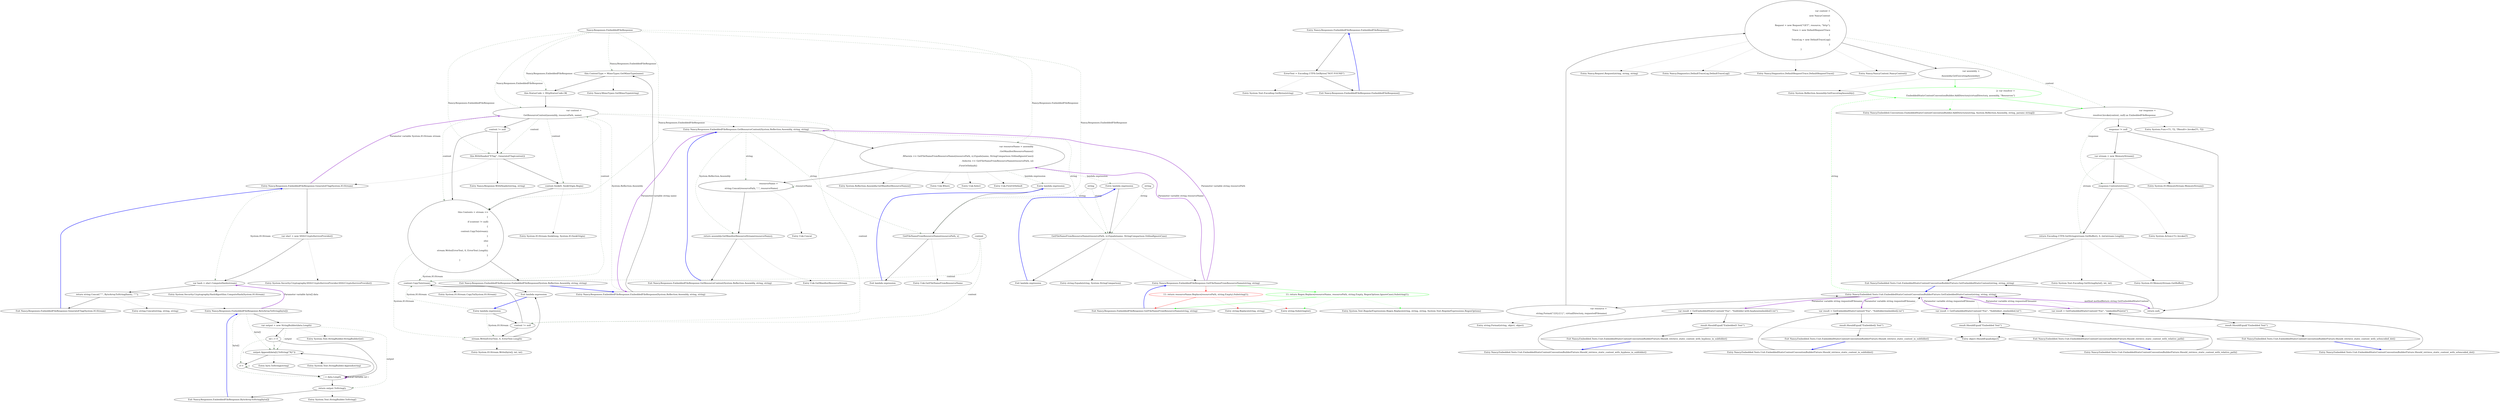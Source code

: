 digraph  {
n67 [label="Nancy.Responses.EmbeddedFileResponse", span=""];
n68 [label=content, span=""];
n69 [label=string, span=""];
n70 [label=string, span=""];
n0 [cluster="Nancy.Responses.EmbeddedFileResponse.EmbeddedFileResponse()", label="Entry Nancy.Responses.EmbeddedFileResponse.EmbeddedFileResponse()", span="13-13"];
n1 [cluster="Nancy.Responses.EmbeddedFileResponse.EmbeddedFileResponse()", label="ErrorText = Encoding.UTF8.GetBytes(''NOT FOUND'')", span="15-15"];
n2 [cluster="Nancy.Responses.EmbeddedFileResponse.EmbeddedFileResponse()", label="Exit Nancy.Responses.EmbeddedFileResponse.EmbeddedFileResponse()", span="13-13"];
n3 [cluster="System.Text.Encoding.GetBytes(string)", label="Entry System.Text.Encoding.GetBytes(string)", span="0-0"];
n4 [cluster="Nancy.Responses.EmbeddedFileResponse.EmbeddedFileResponse(System.Reflection.Assembly, string, string)", label="Entry Nancy.Responses.EmbeddedFileResponse.EmbeddedFileResponse(System.Reflection.Assembly, string, string)", span="18-18"];
n5 [cluster="Nancy.Responses.EmbeddedFileResponse.EmbeddedFileResponse(System.Reflection.Assembly, string, string)", label="this.ContentType = MimeTypes.GetMimeType(name)", span="20-20"];
n7 [cluster="Nancy.Responses.EmbeddedFileResponse.EmbeddedFileResponse(System.Reflection.Assembly, string, string)", label="var content =\r\n                    GetResourceContent(assembly, resourcePath, name)", span="23-24"];
n6 [cluster="Nancy.Responses.EmbeddedFileResponse.EmbeddedFileResponse(System.Reflection.Assembly, string, string)", label="this.StatusCode = HttpStatusCode.OK", span="21-21"];
n13 [cluster="Nancy.MimeTypes.GetMimeType(string)", label="Entry Nancy.MimeTypes.GetMimeType(string)", span="591-591"];
n8 [cluster="Nancy.Responses.EmbeddedFileResponse.EmbeddedFileResponse(System.Reflection.Assembly, string, string)", label="content != null", span="26-26"];
n14 [cluster="Nancy.Responses.EmbeddedFileResponse.GetResourceContent(System.Reflection.Assembly, string, string)", label="Entry Nancy.Responses.EmbeddedFileResponse.GetResourceContent(System.Reflection.Assembly, string, string)", span="45-45"];
n9 [cluster="Nancy.Responses.EmbeddedFileResponse.EmbeddedFileResponse(System.Reflection.Assembly, string, string)", label="this.WithHeader(''ETag'', GenerateETag(content))", span="28-28"];
n10 [cluster="Nancy.Responses.EmbeddedFileResponse.EmbeddedFileResponse(System.Reflection.Assembly, string, string)", label="content.Seek(0, SeekOrigin.Begin)", span="29-29"];
n11 [cluster="Nancy.Responses.EmbeddedFileResponse.EmbeddedFileResponse(System.Reflection.Assembly, string, string)", label="this.Contents = stream =>\r\n            {\r\n                if (content != null)\r\n                {\r\n                    content.CopyTo(stream);\r\n                }\r\n                else\r\n                {\r\n                    stream.Write(ErrorText, 0, ErrorText.Length);\r\n                }\r\n            }", span="32-42"];
n19 [cluster="lambda expression", label="content != null", span="34-34"];
n20 [cluster="lambda expression", label="content.CopyTo(stream)", span="36-36"];
n15 [cluster="Nancy.Responses.EmbeddedFileResponse.GenerateETag(System.IO.Stream)", label="Entry Nancy.Responses.EmbeddedFileResponse.GenerateETag(System.IO.Stream)", span="64-64"];
n16 [cluster="Nancy.Response.WithHeader(string, string)", label="Entry Nancy.Response.WithHeader(string, string)", span="101-101"];
n17 [cluster="System.IO.Stream.Seek(long, System.IO.SeekOrigin)", label="Entry System.IO.Stream.Seek(long, System.IO.SeekOrigin)", span="0-0"];
n12 [cluster="Nancy.Responses.EmbeddedFileResponse.EmbeddedFileResponse(System.Reflection.Assembly, string, string)", label="Exit Nancy.Responses.EmbeddedFileResponse.EmbeddedFileResponse(System.Reflection.Assembly, string, string)", span="18-18"];
n21 [cluster="lambda expression", label="stream.Write(ErrorText, 0, ErrorText.Length)", span="40-40"];
n18 [cluster="lambda expression", label="Entry lambda expression", span="32-42"];
n22 [cluster="lambda expression", label="Exit lambda expression", span="32-42"];
n24 [cluster="System.IO.Stream.Write(byte[], int, int)", label="Entry System.IO.Stream.Write(byte[], int, int)", span="0-0"];
n23 [cluster="System.IO.Stream.CopyTo(System.IO.Stream)", label="Entry System.IO.Stream.CopyTo(System.IO.Stream)", span="0-0"];
n25 [cluster="Nancy.Responses.EmbeddedFileResponse.GetResourceContent(System.Reflection.Assembly, string, string)", label="var resourceName = assembly\r\n                .GetManifestResourceNames()\r\n                .Where(x => GetFileNameFromResourceName(resourcePath, x).Equals(name, StringComparison.OrdinalIgnoreCase))\r\n                .Select(x => GetFileNameFromResourceName(resourcePath, x))\r\n                .FirstOrDefault()", span="47-51"];
n36 [cluster="lambda expression", label="GetFileNameFromResourceName(resourcePath, x).Equals(name, StringComparison.OrdinalIgnoreCase)", span="49-49"];
n41 [cluster="lambda expression", label="GetFileNameFromResourceName(resourcePath, x)", span="50-50"];
n26 [cluster="Nancy.Responses.EmbeddedFileResponse.GetResourceContent(System.Reflection.Assembly, string, string)", label="resourceName =\r\n                string.Concat(resourcePath, ''.'', resourceName)", span="53-54"];
n27 [cluster="Nancy.Responses.EmbeddedFileResponse.GetResourceContent(System.Reflection.Assembly, string, string)", label="return assembly.GetManifestResourceStream(resourceName);", span="56-56"];
n29 [cluster="System.Reflection.Assembly.GetManifestResourceNames()", label="Entry System.Reflection.Assembly.GetManifestResourceNames()", span="0-0"];
n30 [cluster="Unk.Where", label="Entry Unk.Where", span=""];
n31 [cluster="Unk.Select", label="Entry Unk.Select", span=""];
n32 [cluster="Unk.FirstOrDefault", label="Entry Unk.FirstOrDefault", span=""];
n35 [cluster="lambda expression", label="Entry lambda expression", span="49-49"];
n40 [cluster="lambda expression", label="Entry lambda expression", span="50-50"];
n33 [cluster="Unk.Concat", label="Entry Unk.Concat", span=""];
n28 [cluster="Nancy.Responses.EmbeddedFileResponse.GetResourceContent(System.Reflection.Assembly, string, string)", label="Exit Nancy.Responses.EmbeddedFileResponse.GetResourceContent(System.Reflection.Assembly, string, string)", span="45-45"];
n34 [cluster="Unk.GetManifestResourceStream", label="Entry Unk.GetManifestResourceStream", span=""];
n37 [cluster="lambda expression", label="Exit lambda expression", span="49-49"];
n38 [cluster="Nancy.Responses.EmbeddedFileResponse.GetFileNameFromResourceName(string, string)", label="Entry Nancy.Responses.EmbeddedFileResponse.GetFileNameFromResourceName(string, string)", span="59-59"];
n39 [cluster="string.Equals(string, System.StringComparison)", label="Entry string.Equals(string, System.StringComparison)", span="0-0"];
n42 [cluster="lambda expression", label="Exit lambda expression", span="50-50"];
n43 [cluster="Unk.GetFileNameFromResourceName", label="Entry Unk.GetFileNameFromResourceName", span=""];
n44 [cluster="Nancy.Responses.EmbeddedFileResponse.GetFileNameFromResourceName(string, string)", color=red, community=0, label="11: return resourceName.Replace(resourcePath, string.Empty).Substring(1);", span="61-61"];
n45 [cluster="Nancy.Responses.EmbeddedFileResponse.GetFileNameFromResourceName(string, string)", label="Exit Nancy.Responses.EmbeddedFileResponse.GetFileNameFromResourceName(string, string)", span="59-59"];
n46 [cluster="string.Replace(string, string)", label="Entry string.Replace(string, string)", span="0-0"];
n47 [cluster="string.Substring(int)", label="Entry string.Substring(int)", span="0-0"];
n48 [cluster="Nancy.Responses.EmbeddedFileResponse.GenerateETag(System.IO.Stream)", label="var sha1 = new SHA1CryptoServiceProvider()", span="66-66"];
n49 [cluster="Nancy.Responses.EmbeddedFileResponse.GenerateETag(System.IO.Stream)", label="var hash = sha1.ComputeHash(stream)", span="68-68"];
n52 [cluster="System.Security.Cryptography.SHA1CryptoServiceProvider.SHA1CryptoServiceProvider()", label="Entry System.Security.Cryptography.SHA1CryptoServiceProvider.SHA1CryptoServiceProvider()", span="0-0"];
n50 [cluster="Nancy.Responses.EmbeddedFileResponse.GenerateETag(System.IO.Stream)", label="return string.Concat(''\'''', ByteArrayToString(hash), ''\'''');", span="69-69"];
n53 [cluster="System.Security.Cryptography.HashAlgorithm.ComputeHash(System.IO.Stream)", label="Entry System.Security.Cryptography.HashAlgorithm.ComputeHash(System.IO.Stream)", span="0-0"];
n51 [cluster="Nancy.Responses.EmbeddedFileResponse.GenerateETag(System.IO.Stream)", label="Exit Nancy.Responses.EmbeddedFileResponse.GenerateETag(System.IO.Stream)", span="64-64"];
n54 [cluster="Nancy.Responses.EmbeddedFileResponse.ByteArrayToString(byte[])", label="Entry Nancy.Responses.EmbeddedFileResponse.ByteArrayToString(byte[])", span="73-73"];
n55 [cluster="string.Concat(string, string, string)", label="Entry string.Concat(string, string, string)", span="0-0"];
n56 [cluster="Nancy.Responses.EmbeddedFileResponse.ByteArrayToString(byte[])", label="var output = new StringBuilder(data.Length)", span="75-75"];
n58 [cluster="Nancy.Responses.EmbeddedFileResponse.ByteArrayToString(byte[])", label="i < data.Length", span="76-76"];
n59 [cluster="Nancy.Responses.EmbeddedFileResponse.ByteArrayToString(byte[])", label="output.Append(data[i].ToString(''X2''))", span="78-78"];
n57 [cluster="Nancy.Responses.EmbeddedFileResponse.ByteArrayToString(byte[])", label="int i = 0", span="76-76"];
n63 [cluster="System.Text.StringBuilder.StringBuilder(int)", label="Entry System.Text.StringBuilder.StringBuilder(int)", span="0-0"];
n61 [cluster="Nancy.Responses.EmbeddedFileResponse.ByteArrayToString(byte[])", label="return output.ToString();", span="81-81"];
n60 [cluster="Nancy.Responses.EmbeddedFileResponse.ByteArrayToString(byte[])", label="i++", span="76-76"];
n64 [cluster="byte.ToString(string)", label="Entry byte.ToString(string)", span="0-0"];
n65 [cluster="System.Text.StringBuilder.Append(string)", label="Entry System.Text.StringBuilder.Append(string)", span="0-0"];
n62 [cluster="Nancy.Responses.EmbeddedFileResponse.ByteArrayToString(byte[])", label="Exit Nancy.Responses.EmbeddedFileResponse.ByteArrayToString(byte[])", span="73-73"];
n66 [cluster="System.Text.StringBuilder.ToString()", label="Entry System.Text.StringBuilder.ToString()", span="0-0"];
d44 [cluster="Nancy.Responses.EmbeddedFileResponse.GetFileNameFromResourceName(string, string)", color=green, community=0, label="11: return Regex.Replace(resourceName, resourcePath, string.Empty, RegexOptions.IgnoreCase).Substring(1);", span="62-62"];
d46 [cluster="System.Text.RegularExpressions.Regex.Replace(string, string, string, System.Text.RegularExpressions.RegexOptions)", label="Entry System.Text.RegularExpressions.Regex.Replace(string, string, string, System.Text.RegularExpressions.RegexOptions)", span="0-0"];
m0_31 [cluster="Nancy.Request.Request(string, string, string)", file="EmbeddedStaticContentConventionBuilderFixture.cs", label="Entry Nancy.Request.Request(string, string, string)", span="30-30"];
m0_5 [cluster="object.ShouldEqual(object)", file="EmbeddedStaticContentConventionBuilderFixture.cs", label="Entry object.ShouldEqual(object)", span="105-105"];
m0_14 [cluster="Nancy.Embedded.Tests.Unit.EmbeddedStaticContentConventionBuilderFixture.Should_retrieve_static_content_with_relative_path()", file="EmbeddedStaticContentConventionBuilderFixture.cs", label="Entry Nancy.Embedded.Tests.Unit.EmbeddedStaticContentConventionBuilderFixture.Should_retrieve_static_content_with_relative_path()", span="50-50"];
m0_15 [cluster="Nancy.Embedded.Tests.Unit.EmbeddedStaticContentConventionBuilderFixture.Should_retrieve_static_content_with_relative_path()", file="EmbeddedStaticContentConventionBuilderFixture.cs", label="var result = GetEmbeddedStaticContent(''Foo'', ''Subfolder/../embedded.txt'')", span="54-54"];
m0_16 [cluster="Nancy.Embedded.Tests.Unit.EmbeddedStaticContentConventionBuilderFixture.Should_retrieve_static_content_with_relative_path()", file="EmbeddedStaticContentConventionBuilderFixture.cs", label="result.ShouldEqual(''Embedded Text'')", span="57-57"];
m0_17 [cluster="Nancy.Embedded.Tests.Unit.EmbeddedStaticContentConventionBuilderFixture.Should_retrieve_static_content_with_relative_path()", file="EmbeddedStaticContentConventionBuilderFixture.cs", label="Exit Nancy.Embedded.Tests.Unit.EmbeddedStaticContentConventionBuilderFixture.Should_retrieve_static_content_with_relative_path()", span="50-50"];
m0_33 [cluster="Nancy.Diagnostics.DefaultTraceLog.DefaultTraceLog()", file="EmbeddedStaticContentConventionBuilderFixture.cs", label="Entry Nancy.Diagnostics.DefaultTraceLog.DefaultTraceLog()", span="15-15"];
m0_29 [cluster="string.Format(string, object, object)", file="EmbeddedStaticContentConventionBuilderFixture.cs", label="Entry string.Format(string, object, object)", span="0-0"];
m0_0 [cluster="Nancy.Embedded.Tests.Unit.EmbeddedStaticContentConventionBuilderFixture.Should_retrieve_static_content_with_urlencoded_dot()", file="EmbeddedStaticContentConventionBuilderFixture.cs", label="Entry Nancy.Embedded.Tests.Unit.EmbeddedStaticContentConventionBuilderFixture.Should_retrieve_static_content_with_urlencoded_dot()", span="17-17"];
m0_1 [cluster="Nancy.Embedded.Tests.Unit.EmbeddedStaticContentConventionBuilderFixture.Should_retrieve_static_content_with_urlencoded_dot()", file="EmbeddedStaticContentConventionBuilderFixture.cs", label="var result = GetEmbeddedStaticContent(''Foo'', ''embedded%2etxt'')", span="21-21"];
m0_2 [cluster="Nancy.Embedded.Tests.Unit.EmbeddedStaticContentConventionBuilderFixture.Should_retrieve_static_content_with_urlencoded_dot()", file="EmbeddedStaticContentConventionBuilderFixture.cs", label="result.ShouldEqual(''Embedded Text'')", span="24-24"];
m0_3 [cluster="Nancy.Embedded.Tests.Unit.EmbeddedStaticContentConventionBuilderFixture.Should_retrieve_static_content_with_urlencoded_dot()", file="EmbeddedStaticContentConventionBuilderFixture.cs", label="Exit Nancy.Embedded.Tests.Unit.EmbeddedStaticContentConventionBuilderFixture.Should_retrieve_static_content_with_urlencoded_dot()", span="17-17"];
m0_32 [cluster="Nancy.Diagnostics.DefaultRequestTrace.DefaultRequestTrace()", file="EmbeddedStaticContentConventionBuilderFixture.cs", label="Entry Nancy.Diagnostics.DefaultRequestTrace.DefaultRequestTrace()", span="7-7"];
m0_35 [cluster="Nancy.Embedded.Conventions.EmbeddedStaticContentConventionBuilder.AddDirectory(string, System.Reflection.Assembly, string, params string[])", file="EmbeddedStaticContentConventionBuilderFixture.cs", label="Entry Nancy.Embedded.Conventions.EmbeddedStaticContentConventionBuilder.AddDirectory(string, System.Reflection.Assembly, string, params string[])", span="28-28"];
m0_10 [cluster="Nancy.Embedded.Tests.Unit.EmbeddedStaticContentConventionBuilderFixture.Should_retrieve_static_content_with_hyphens_in_subfolder()", file="EmbeddedStaticContentConventionBuilderFixture.cs", label="Entry Nancy.Embedded.Tests.Unit.EmbeddedStaticContentConventionBuilderFixture.Should_retrieve_static_content_with_hyphens_in_subfolder()", span="39-39"];
m0_11 [cluster="Nancy.Embedded.Tests.Unit.EmbeddedStaticContentConventionBuilderFixture.Should_retrieve_static_content_with_hyphens_in_subfolder()", file="EmbeddedStaticContentConventionBuilderFixture.cs", label="var result = GetEmbeddedStaticContent(''Foo'', ''Subfolder-with-hyphen/embedded3.txt'')", span="43-43"];
m0_12 [cluster="Nancy.Embedded.Tests.Unit.EmbeddedStaticContentConventionBuilderFixture.Should_retrieve_static_content_with_hyphens_in_subfolder()", file="EmbeddedStaticContentConventionBuilderFixture.cs", label="result.ShouldEqual(''Embedded3 Text'')", span="46-46"];
m0_13 [cluster="Nancy.Embedded.Tests.Unit.EmbeddedStaticContentConventionBuilderFixture.Should_retrieve_static_content_with_hyphens_in_subfolder()", file="EmbeddedStaticContentConventionBuilderFixture.cs", label="Exit Nancy.Embedded.Tests.Unit.EmbeddedStaticContentConventionBuilderFixture.Should_retrieve_static_content_with_hyphens_in_subfolder()", span="39-39"];
m0_34 [cluster="System.Reflection.Assembly.GetExecutingAssembly()", file="EmbeddedStaticContentConventionBuilderFixture.cs", label="Entry System.Reflection.Assembly.GetExecutingAssembly()", span="0-0"];
m0_40 [cluster="System.Text.Encoding.GetString(byte[], int, int)", file="EmbeddedStaticContentConventionBuilderFixture.cs", label="Entry System.Text.Encoding.GetString(byte[], int, int)", span="0-0"];
m0_30 [cluster="Nancy.NancyContext.NancyContext()", file="EmbeddedStaticContentConventionBuilderFixture.cs", label="Entry Nancy.NancyContext.NancyContext()", span="25-25"];
m0_36 [cluster="System.Func<T1, T2, TResult>.Invoke(T1, T2)", file="EmbeddedStaticContentConventionBuilderFixture.cs", label="Entry System.Func<T1, T2, TResult>.Invoke(T1, T2)", span="0-0"];
m0_38 [cluster="System.Action<T>.Invoke(T)", file="EmbeddedStaticContentConventionBuilderFixture.cs", label="Entry System.Action<T>.Invoke(T)", span="0-0"];
m0_39 [cluster="System.IO.MemoryStream.GetBuffer()", file="EmbeddedStaticContentConventionBuilderFixture.cs", label="Entry System.IO.MemoryStream.GetBuffer()", span="0-0"];
m0_4 [cluster="Nancy.Embedded.Tests.Unit.EmbeddedStaticContentConventionBuilderFixture.GetEmbeddedStaticContent(string, string, string)", file="EmbeddedStaticContentConventionBuilderFixture.cs", label="Entry Nancy.Embedded.Tests.Unit.EmbeddedStaticContentConventionBuilderFixture.GetEmbeddedStaticContent(string, string, string)", span="60-60"];
m0_18 [cluster="Nancy.Embedded.Tests.Unit.EmbeddedStaticContentConventionBuilderFixture.GetEmbeddedStaticContent(string, string, string)", file="EmbeddedStaticContentConventionBuilderFixture.cs", label="var resource =\r\n                string.Format(''/{0}/{1}'', virtualDirectory, requestedFilename)", span="62-63"];
m0_21 [cluster="Nancy.Embedded.Tests.Unit.EmbeddedStaticContentConventionBuilderFixture.GetEmbeddedStaticContent(string, string, string)", color=green, community=0, file="EmbeddedStaticContentConventionBuilderFixture.cs", label="2: var resolver =\r\n                EmbeddedStaticContentConventionBuilder.AddDirectory(virtualDirectory, assembly, ''Resources'')", span="78-79"];
m0_19 [cluster="Nancy.Embedded.Tests.Unit.EmbeddedStaticContentConventionBuilderFixture.GetEmbeddedStaticContent(string, string, string)", file="EmbeddedStaticContentConventionBuilderFixture.cs", label="var context =\r\n                new NancyContext\r\n                {\r\n                    Request = new Request(''GET'', resource, ''http''),\r\n                    Trace = new DefaultRequestTrace\r\n                    {\r\n                        TraceLog = new DefaultTraceLog()\r\n                    }\r\n                }", span="65-73"];
m0_20 [cluster="Nancy.Embedded.Tests.Unit.EmbeddedStaticContentConventionBuilderFixture.GetEmbeddedStaticContent(string, string, string)", file="EmbeddedStaticContentConventionBuilderFixture.cs", label="var assembly =\r\n                Assembly.GetExecutingAssembly()", span="75-76"];
m0_22 [cluster="Nancy.Embedded.Tests.Unit.EmbeddedStaticContentConventionBuilderFixture.GetEmbeddedStaticContent(string, string, string)", file="EmbeddedStaticContentConventionBuilderFixture.cs", label="var response =\r\n                resolver.Invoke(context, null) as EmbeddedFileResponse", span="81-82"];
m0_23 [cluster="Nancy.Embedded.Tests.Unit.EmbeddedStaticContentConventionBuilderFixture.GetEmbeddedStaticContent(string, string, string)", file="EmbeddedStaticContentConventionBuilderFixture.cs", label="response != null", span="84-84"];
m0_25 [cluster="Nancy.Embedded.Tests.Unit.EmbeddedStaticContentConventionBuilderFixture.GetEmbeddedStaticContent(string, string, string)", file="EmbeddedStaticContentConventionBuilderFixture.cs", label="response.Contents(stream)", span="88-88"];
m0_24 [cluster="Nancy.Embedded.Tests.Unit.EmbeddedStaticContentConventionBuilderFixture.GetEmbeddedStaticContent(string, string, string)", file="EmbeddedStaticContentConventionBuilderFixture.cs", label="var stream = new MemoryStream()", span="86-86"];
m0_27 [cluster="Nancy.Embedded.Tests.Unit.EmbeddedStaticContentConventionBuilderFixture.GetEmbeddedStaticContent(string, string, string)", file="EmbeddedStaticContentConventionBuilderFixture.cs", label="return null;", span="93-93"];
m0_26 [cluster="Nancy.Embedded.Tests.Unit.EmbeddedStaticContentConventionBuilderFixture.GetEmbeddedStaticContent(string, string, string)", file="EmbeddedStaticContentConventionBuilderFixture.cs", label="return Encoding.UTF8.GetString(stream.GetBuffer(), 0, (int)stream.Length);", span="89-89"];
m0_28 [cluster="Nancy.Embedded.Tests.Unit.EmbeddedStaticContentConventionBuilderFixture.GetEmbeddedStaticContent(string, string, string)", file="EmbeddedStaticContentConventionBuilderFixture.cs", label="Exit Nancy.Embedded.Tests.Unit.EmbeddedStaticContentConventionBuilderFixture.GetEmbeddedStaticContent(string, string, string)", span="60-60"];
m0_6 [cluster="Nancy.Embedded.Tests.Unit.EmbeddedStaticContentConventionBuilderFixture.Should_retrieve_static_content_in_subfolder()", file="EmbeddedStaticContentConventionBuilderFixture.cs", label="Entry Nancy.Embedded.Tests.Unit.EmbeddedStaticContentConventionBuilderFixture.Should_retrieve_static_content_in_subfolder()", span="28-28"];
m0_7 [cluster="Nancy.Embedded.Tests.Unit.EmbeddedStaticContentConventionBuilderFixture.Should_retrieve_static_content_in_subfolder()", file="EmbeddedStaticContentConventionBuilderFixture.cs", label="var result = GetEmbeddedStaticContent(''Foo'', ''Subfolder/embedded2.txt'')", span="32-32"];
m0_8 [cluster="Nancy.Embedded.Tests.Unit.EmbeddedStaticContentConventionBuilderFixture.Should_retrieve_static_content_in_subfolder()", file="EmbeddedStaticContentConventionBuilderFixture.cs", label="result.ShouldEqual(''Embedded2 Text'')", span="35-35"];
m0_9 [cluster="Nancy.Embedded.Tests.Unit.EmbeddedStaticContentConventionBuilderFixture.Should_retrieve_static_content_in_subfolder()", file="EmbeddedStaticContentConventionBuilderFixture.cs", label="Exit Nancy.Embedded.Tests.Unit.EmbeddedStaticContentConventionBuilderFixture.Should_retrieve_static_content_in_subfolder()", span="28-28"];
m0_37 [cluster="System.IO.MemoryStream.MemoryStream()", file="EmbeddedStaticContentConventionBuilderFixture.cs", label="Entry System.IO.MemoryStream.MemoryStream()", span="0-0"];
n67 -> n5  [color=darkseagreen4, key=1, label="Nancy.Responses.EmbeddedFileResponse", style=dashed];
n67 -> n6  [color=darkseagreen4, key=1, label="Nancy.Responses.EmbeddedFileResponse", style=dashed];
n67 -> n7  [color=darkseagreen4, key=1, label="Nancy.Responses.EmbeddedFileResponse", style=dashed];
n67 -> n9  [color=darkseagreen4, key=1, label="Nancy.Responses.EmbeddedFileResponse", style=dashed];
n67 -> n11  [color=darkseagreen4, key=1, label="Nancy.Responses.EmbeddedFileResponse", style=dashed];
n67 -> n25  [color=darkseagreen4, key=1, label="Nancy.Responses.EmbeddedFileResponse", style=dashed];
n67 -> n41  [color=darkseagreen4, key=1, label="Nancy.Responses.EmbeddedFileResponse", style=dashed];
n68 -> n19  [color=darkseagreen4, key=1, label=content, style=dashed];
n68 -> n20  [color=darkseagreen4, key=1, label=content, style=dashed];
n69 -> n36  [color=darkseagreen4, key=1, label=string, style=dashed];
n69 -> n41  [color=darkseagreen4, key=1, label=string, style=dashed];
n70 -> n36  [color=darkseagreen4, key=1, label=string, style=dashed];
n0 -> n1  [key=0, style=solid];
n1 -> n2  [key=0, style=solid];
n1 -> n3  [key=2, style=dotted];
n2 -> n0  [color=blue, key=0, style=bold];
n4 -> n5  [key=0, style=solid];
n4 -> n7  [color=darkseagreen4, key=1, label="System.Reflection.Assembly", style=dashed];
n5 -> n6  [key=0, style=solid];
n5 -> n13  [key=2, style=dotted];
n7 -> n8  [key=0, style=solid];
n7 -> n14  [key=2, style=dotted];
n7 -> n9  [color=darkseagreen4, key=1, label=content, style=dashed];
n7 -> n10  [color=darkseagreen4, key=1, label=content, style=dashed];
n7 -> n11  [color=darkseagreen4, key=1, label=content, style=dashed];
n7 -> n19  [color=darkseagreen4, key=1, label=content, style=dashed];
n7 -> n20  [color=darkseagreen4, key=1, label=content, style=dashed];
n6 -> n7  [key=0, style=solid];
n8 -> n9  [key=0, style=solid];
n8 -> n11  [key=0, style=solid];
n14 -> n25  [key=0, style=solid];
n14 -> n36  [color=darkseagreen4, key=1, label=string, style=dashed];
n14 -> n41  [color=darkseagreen4, key=1, label=string, style=dashed];
n14 -> n26  [color=darkseagreen4, key=1, label=string, style=dashed];
n14 -> n27  [color=darkseagreen4, key=1, label="System.Reflection.Assembly", style=dashed];
n14 -> n4  [color=darkorchid, key=3, label="Parameter variable string name", style=bold];
n9 -> n10  [key=0, style=solid];
n9 -> n15  [key=2, style=dotted];
n9 -> n16  [key=2, style=dotted];
n10 -> n11  [key=0, style=solid];
n10 -> n17  [key=2, style=dotted];
n11 -> n12  [key=0, style=solid];
n11 -> n20  [color=darkseagreen4, key=1, label="System.IO.Stream", style=dashed];
n11 -> n21  [color=darkseagreen4, key=1, label="System.IO.Stream", style=dashed];
n19 -> n20  [key=0, style=solid];
n19 -> n21  [key=0, style=solid];
n20 -> n22  [key=0, style=solid];
n20 -> n23  [key=2, style=dotted];
n15 -> n48  [key=0, style=solid];
n15 -> n49  [color=darkseagreen4, key=1, label="System.IO.Stream", style=dashed];
n15 -> n7  [color=darkorchid, key=3, label="Parameter variable System.IO.Stream stream", style=bold];
n12 -> n4  [color=blue, key=0, style=bold];
n21 -> n22  [key=0, style=solid];
n21 -> n24  [key=2, style=dotted];
n18 -> n19  [key=0, style=solid];
n18 -> n20  [color=darkseagreen4, key=1, label="System.IO.Stream", style=dashed];
n18 -> n21  [color=darkseagreen4, key=1, label="System.IO.Stream", style=dashed];
n22 -> n18  [color=blue, key=0, style=bold];
n25 -> n26  [key=0, style=solid];
n25 -> n29  [key=2, style=dotted];
n25 -> n30  [key=2, style=dotted];
n25 -> n31  [key=2, style=dotted];
n25 -> n32  [key=2, style=dotted];
n25 -> n35  [color=darkseagreen4, key=1, label="lambda expression", style=dashed];
n25 -> n40  [color=darkseagreen4, key=1, label="lambda expression", style=dashed];
n36 -> n37  [key=0, style=solid];
n36 -> n38  [key=2, style=dotted];
n36 -> n39  [key=2, style=dotted];
n41 -> n42  [key=0, style=solid];
n41 -> n43  [key=2, style=dotted];
n26 -> n27  [key=0, style=solid];
n26 -> n33  [key=2, style=dotted];
n26 -> n26  [color=darkseagreen4, key=1, label=resourceName, style=dashed];
n27 -> n28  [key=0, style=solid];
n27 -> n34  [key=2, style=dotted];
n35 -> n36  [key=0, style=solid];
n40 -> n41  [key=0, style=solid];
n28 -> n14  [color=blue, key=0, style=bold];
n37 -> n35  [color=blue, key=0, style=bold];
n38 -> n44  [color=red, key=0, style=solid];
n38 -> n14  [color=darkorchid, key=3, label="Parameter variable string resourcePath", style=bold];
n38 -> n25  [color=darkorchid, key=3, label="Parameter variable string resourceName", style=bold];
n38 -> d44  [color=green, key=0, style=solid];
n42 -> n40  [color=blue, key=0, style=bold];
n44 -> n45  [color=red, key=0, style=solid];
n44 -> n46  [color=red, key=2, style=dotted];
n44 -> n47  [color=red, key=2, style=dotted];
n45 -> n38  [color=blue, key=0, style=bold];
n48 -> n49  [key=0, style=solid];
n48 -> n52  [key=2, style=dotted];
n49 -> n50  [key=0, style=solid];
n49 -> n53  [key=2, style=dotted];
n50 -> n51  [key=0, style=solid];
n50 -> n54  [key=2, style=dotted];
n50 -> n55  [key=2, style=dotted];
n51 -> n15  [color=blue, key=0, style=bold];
n54 -> n56  [key=0, style=solid];
n54 -> n58  [color=darkseagreen4, key=1, label="byte[]", style=dashed];
n54 -> n59  [color=darkseagreen4, key=1, label="byte[]", style=dashed];
n54 -> n49  [color=darkorchid, key=3, label="Parameter variable byte[] data", style=bold];
n56 -> n57  [key=0, style=solid];
n56 -> n63  [key=2, style=dotted];
n56 -> n59  [color=darkseagreen4, key=1, label=output, style=dashed];
n56 -> n61  [color=darkseagreen4, key=1, label=output, style=dashed];
n58 -> n59  [key=0, style=solid];
n58 -> n61  [key=0, style=solid];
n58 -> n58  [color=darkorchid, key=3, label="Local variable int i", style=bold];
n59 -> n60  [key=0, style=solid];
n59 -> n64  [key=2, style=dotted];
n59 -> n65  [key=2, style=dotted];
n57 -> n58  [key=0, style=solid];
n57 -> n59  [color=darkseagreen4, key=1, label=i, style=dashed];
n57 -> n60  [color=darkseagreen4, key=1, label=i, style=dashed];
n61 -> n62  [key=0, style=solid];
n61 -> n66  [key=2, style=dotted];
n60 -> n58  [key=0, style=solid];
n60 -> n60  [color=darkseagreen4, key=1, label=i, style=dashed];
n62 -> n54  [color=blue, key=0, style=bold];
d44 -> n45  [color=green, key=0, style=solid];
d44 -> d46  [color=green, key=2, style=dotted];
d44 -> n47  [color=green, key=2, style=dotted];
m0_14 -> m0_15  [key=0, style=solid];
m0_15 -> m0_16  [key=0, style=solid];
m0_15 -> m0_4  [key=2, style=dotted];
m0_16 -> m0_17  [key=0, style=solid];
m0_16 -> m0_5  [key=2, style=dotted];
m0_17 -> m0_14  [color=blue, key=0, style=bold];
m0_0 -> m0_1  [key=0, style=solid];
m0_1 -> m0_2  [key=0, style=solid];
m0_1 -> m0_4  [key=2, style=dotted];
m0_2 -> m0_3  [key=0, style=solid];
m0_2 -> m0_5  [key=2, style=dotted];
m0_3 -> m0_0  [color=blue, key=0, style=bold];
m0_10 -> m0_11  [key=0, style=solid];
m0_11 -> m0_12  [key=0, style=solid];
m0_11 -> m0_4  [key=2, style=dotted];
m0_12 -> m0_13  [key=0, style=solid];
m0_12 -> m0_5  [key=2, style=dotted];
m0_13 -> m0_10  [color=blue, key=0, style=bold];
m0_4 -> m0_18  [key=0, style=solid];
m0_4 -> m0_21  [color=green, key=1, label=string, style=dashed];
m0_4 -> m0_1  [color=darkorchid, key=3, label="Parameter variable string requestedFilename", style=bold];
m0_4 -> m0_7  [color=darkorchid, key=3, label="Parameter variable string requestedFilename", style=bold];
m0_4 -> m0_11  [color=darkorchid, key=3, label="Parameter variable string requestedFilename", style=bold];
m0_4 -> m0_15  [color=darkorchid, key=3, label="Parameter variable string requestedFilename", style=bold];
m0_4 -> m0_27  [color=darkorchid, key=3, label="method methodReturn string GetEmbeddedStaticContent", style=bold];
m0_18 -> m0_19  [key=0, style=solid];
m0_18 -> m0_29  [key=2, style=dotted];
m0_21 -> m0_22  [color=green, key=0, style=solid];
m0_21 -> m0_35  [color=green, key=2, style=dotted];
m0_19 -> m0_20  [key=0, style=solid];
m0_19 -> m0_30  [key=2, style=dotted];
m0_19 -> m0_31  [key=2, style=dotted];
m0_19 -> m0_32  [key=2, style=dotted];
m0_19 -> m0_33  [key=2, style=dotted];
m0_19 -> m0_22  [color=darkseagreen4, key=1, label=context, style=dashed];
m0_20 -> m0_21  [color=green, key=0, style=solid];
m0_20 -> m0_34  [key=2, style=dotted];
m0_22 -> m0_23  [key=0, style=solid];
m0_22 -> m0_36  [key=2, style=dotted];
m0_22 -> m0_25  [color=darkseagreen4, key=1, label=response, style=dashed];
m0_23 -> m0_24  [key=0, style=solid];
m0_23 -> m0_27  [key=0, style=solid];
m0_25 -> m0_26  [key=0, style=solid];
m0_25 -> m0_38  [key=2, style=dotted];
m0_24 -> m0_25  [key=0, style=solid];
m0_24 -> m0_37  [key=2, style=dotted];
m0_24 -> m0_26  [color=darkseagreen4, key=1, label=stream, style=dashed];
m0_27 -> m0_28  [key=0, style=solid];
m0_26 -> m0_28  [key=0, style=solid];
m0_26 -> m0_39  [key=2, style=dotted];
m0_26 -> m0_40  [key=2, style=dotted];
m0_28 -> m0_4  [color=blue, key=0, style=bold];
m0_6 -> m0_7  [key=0, style=solid];
m0_7 -> m0_8  [key=0, style=solid];
m0_7 -> m0_4  [key=2, style=dotted];
m0_8 -> m0_9  [key=0, style=solid];
m0_8 -> m0_5  [key=2, style=dotted];
m0_9 -> m0_6  [color=blue, key=0, style=bold];
}
